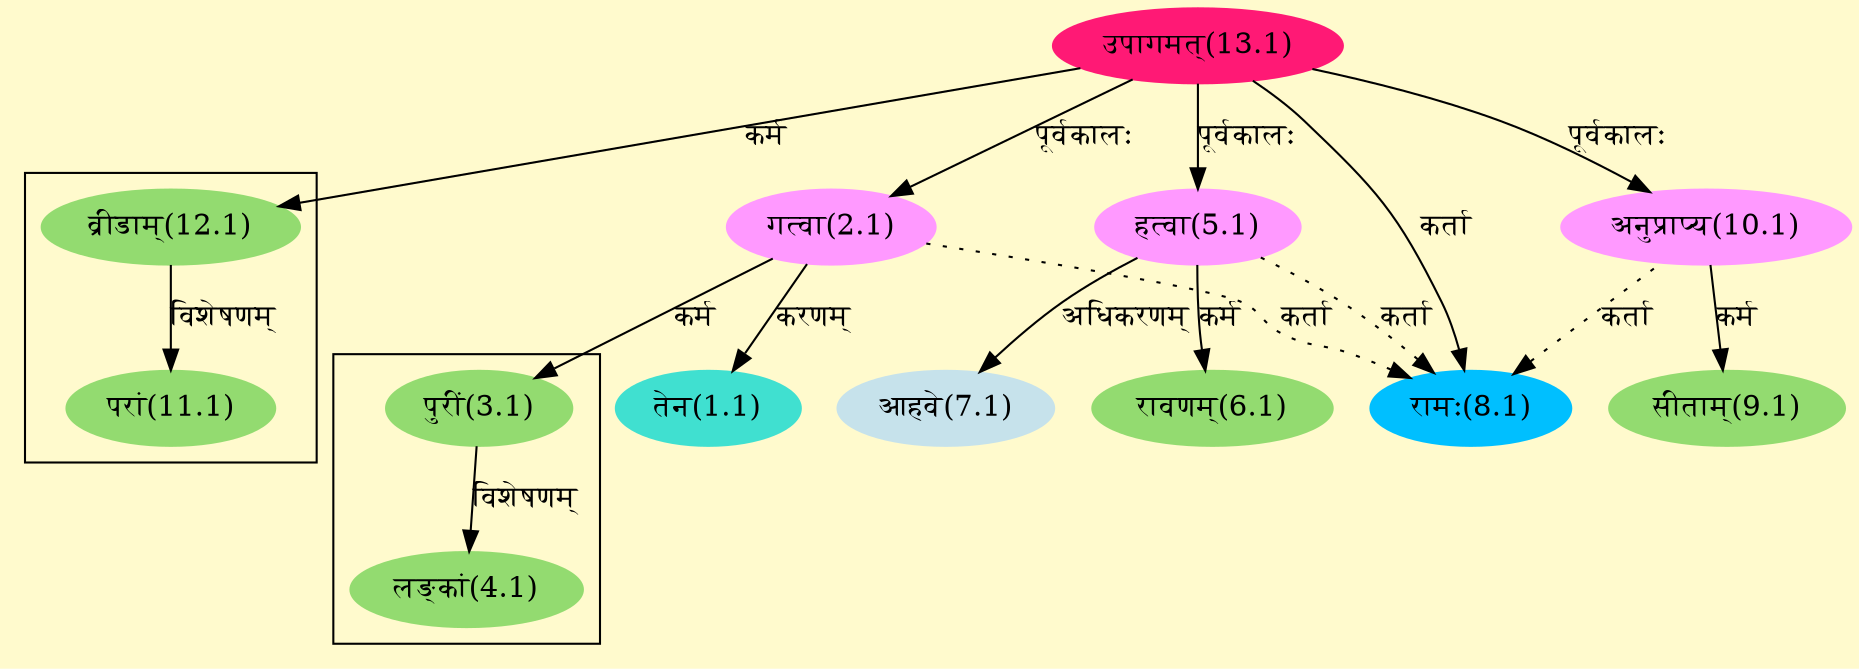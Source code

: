 digraph G{
rankdir=BT;
 compound=true;
 bgcolor="lemonchiffon1";

subgraph cluster_1{
Node4_1 [style=filled, color="#93DB70" label = "लङ्कां(4.1)"]
Node3_1 [style=filled, color="#93DB70" label = "पुरीं(3.1)"]

}

subgraph cluster_2{
Node11_1 [style=filled, color="#93DB70" label = "परां(11.1)"]
Node12_1 [style=filled, color="#93DB70" label = "व्रीडाम्(12.1)"]

}
Node1_1 [style=filled, color="#40E0D0" label = "तेन(1.1)"]
Node2_1 [style=filled, color="#FF99FF" label = "गत्वा(2.1)"]
Node13_1 [style=filled, color="#FF1975" label = "उपागमत्(13.1)"]
Node3_1 [style=filled, color="#93DB70" label = "पुरीं(3.1)"]
Node5_1 [style=filled, color="#FF99FF" label = "हत्वा(5.1)"]
Node6_1 [style=filled, color="#93DB70" label = "रावणम्(6.1)"]
Node7_1 [style=filled, color="#C6E2EB" label = "आहवे(7.1)"]
Node8_1 [style=filled, color="#00BFFF" label = "रामः(8.1)"]
Node10_1 [style=filled, color="#FF99FF" label = "अनुप्राप्य(10.1)"]
Node9_1 [style=filled, color="#93DB70" label = "सीताम्(9.1)"]
Node12_1 [style=filled, color="#93DB70" label = "व्रीडाम्(12.1)"]
/* Start of Relations section */

Node1_1 -> Node2_1 [  label="करणम्"  dir="back" ]
Node2_1 -> Node13_1 [  label="पूर्वकालः"  dir="back" ]
Node3_1 -> Node2_1 [  label="कर्म"  dir="back" ]
Node4_1 -> Node3_1 [  label="विशेषणम्"  dir="back" ]
Node5_1 -> Node13_1 [  label="पूर्वकालः"  dir="back" ]
Node6_1 -> Node5_1 [  label="कर्म"  dir="back" ]
Node7_1 -> Node5_1 [  label="अधिकरणम्"  dir="back" ]
Node8_1 -> Node13_1 [  label="कर्ता"  dir="back" ]
Node8_1 -> Node10_1 [ style=dotted label="कर्ता"  dir="back" ]
Node8_1 -> Node5_1 [ style=dotted label="कर्ता"  dir="back" ]
Node8_1 -> Node2_1 [ style=dotted label="कर्ता"  dir="back" ]
Node9_1 -> Node10_1 [  label="कर्म"  dir="back" ]
Node10_1 -> Node13_1 [  label="पूर्वकालः"  dir="back" ]
Node11_1 -> Node12_1 [  label="विशेषणम्"  dir="back" ]
Node12_1 -> Node13_1 [  label="कर्म"  dir="back" ]
}
